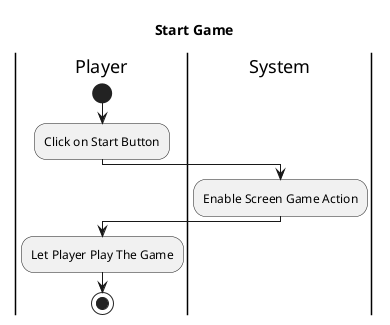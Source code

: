 @startuml "Play a game activity diagram"
title "Start Game"

|Player|
start
:Click on Start Button;

|System|
:Enable Screen Game Action;

|Player|
:Let Player Play The Game;

stop
@enduml